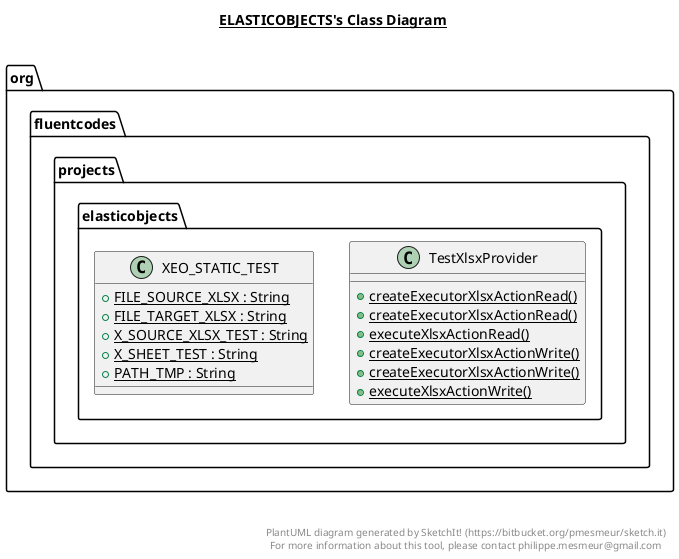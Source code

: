 @startuml

title __ELASTICOBJECTS's Class Diagram__\n

  package org.fluentcodes.projects.elasticobjects {
    class TestXlsxProvider {
        {static} + createExecutorXlsxActionRead()
        {static} + createExecutorXlsxActionRead()
        {static} + executeXlsxActionRead()
        {static} + createExecutorXlsxActionWrite()
        {static} + createExecutorXlsxActionWrite()
        {static} + executeXlsxActionWrite()
    }
  }
  

  package org.fluentcodes.projects.elasticobjects {
    class XEO_STATIC_TEST {
        {static} + FILE_SOURCE_XLSX : String
        {static} + FILE_TARGET_XLSX : String
        {static} + X_SOURCE_XLSX_TEST : String
        {static} + X_SHEET_TEST : String
        {static} + PATH_TMP : String
    }
  }
  



right footer


PlantUML diagram generated by SketchIt! (https://bitbucket.org/pmesmeur/sketch.it)
For more information about this tool, please contact philippe.mesmeur@gmail.com
endfooter

@enduml
